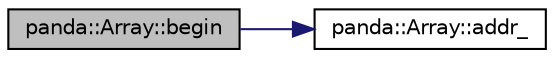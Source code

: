 digraph G
{
  edge [fontname="Helvetica",fontsize="10",labelfontname="Helvetica",labelfontsize="10"];
  node [fontname="Helvetica",fontsize="10",shape=record];
  rankdir=LR;
  Node1 [label="panda::Array::begin",height=0.2,width=0.4,color="black", fillcolor="grey75", style="filled" fontcolor="black"];
  Node1 -> Node2 [color="midnightblue",fontsize="10",style="solid"];
  Node2 [label="panda::Array::addr_",height=0.2,width=0.4,color="black", fillcolor="white", style="filled",URL="$classpanda_1_1Array.html#a7ccf276765e6e092bea87b7181053ac5"];
}
